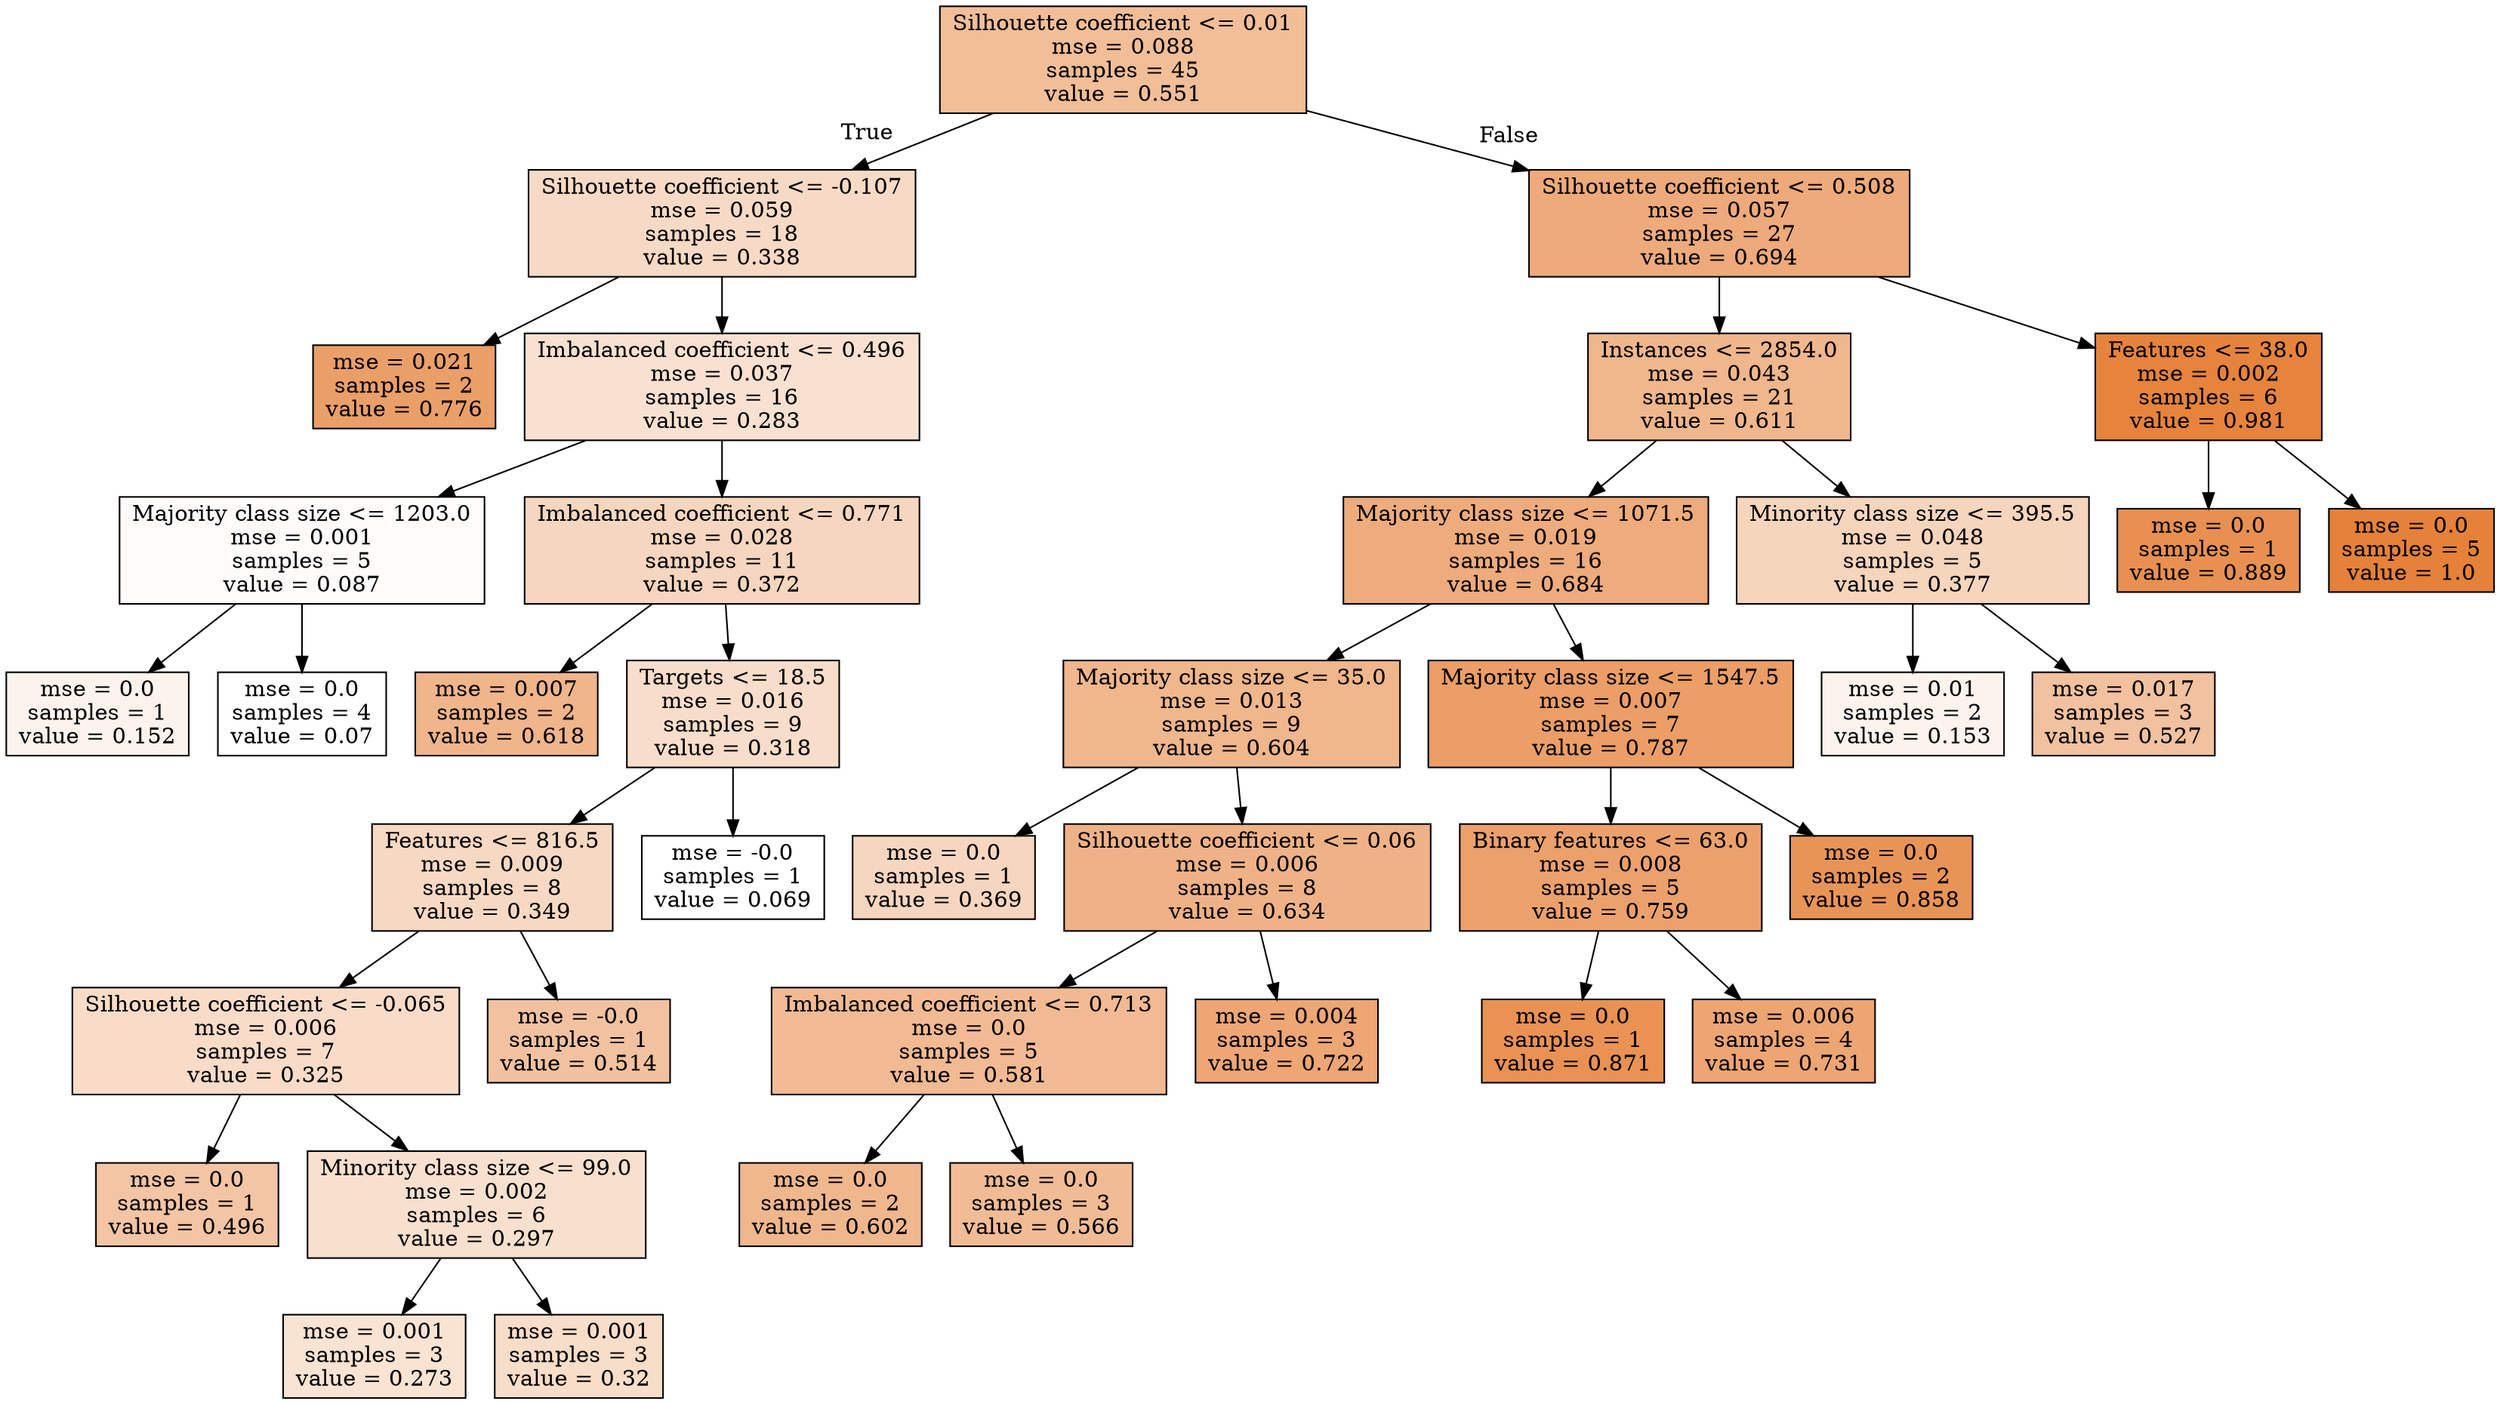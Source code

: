 digraph Tree {
node [shape=box, style="filled", color="black"] ;
0 [label="Silhouette coefficient <= 0.01\nmse = 0.088\nsamples = 45\nvalue = 0.551", fillcolor="#e5813984"] ;
1 [label="Silhouette coefficient <= -0.107\nmse = 0.059\nsamples = 18\nvalue = 0.338", fillcolor="#e581394a"] ;
0 -> 1 [labeldistance=2.5, labelangle=45, headlabel="True"] ;
2 [label="mse = 0.021\nsamples = 2\nvalue = 0.776", fillcolor="#e58139c2"] ;
1 -> 2 ;
3 [label="Imbalanced coefficient <= 0.496\nmse = 0.037\nsamples = 16\nvalue = 0.283", fillcolor="#e581393b"] ;
1 -> 3 ;
4 [label="Majority class size <= 1203.0\nmse = 0.001\nsamples = 5\nvalue = 0.087", fillcolor="#e5813905"] ;
3 -> 4 ;
5 [label="mse = 0.0\nsamples = 1\nvalue = 0.152", fillcolor="#e5813917"] ;
4 -> 5 ;
6 [label="mse = 0.0\nsamples = 4\nvalue = 0.07", fillcolor="#e5813900"] ;
4 -> 6 ;
7 [label="Imbalanced coefficient <= 0.771\nmse = 0.028\nsamples = 11\nvalue = 0.372", fillcolor="#e5813953"] ;
3 -> 7 ;
8 [label="mse = 0.007\nsamples = 2\nvalue = 0.618", fillcolor="#e5813996"] ;
7 -> 8 ;
9 [label="Targets <= 18.5\nmse = 0.016\nsamples = 9\nvalue = 0.318", fillcolor="#e5813944"] ;
7 -> 9 ;
10 [label="Features <= 816.5\nmse = 0.009\nsamples = 8\nvalue = 0.349", fillcolor="#e581394d"] ;
9 -> 10 ;
11 [label="Silhouette coefficient <= -0.065\nmse = 0.006\nsamples = 7\nvalue = 0.325", fillcolor="#e5813946"] ;
10 -> 11 ;
12 [label="mse = 0.0\nsamples = 1\nvalue = 0.496", fillcolor="#e5813975"] ;
11 -> 12 ;
13 [label="Minority class size <= 99.0\nmse = 0.002\nsamples = 6\nvalue = 0.297", fillcolor="#e581393e"] ;
11 -> 13 ;
14 [label="mse = 0.001\nsamples = 3\nvalue = 0.273", fillcolor="#e5813938"] ;
13 -> 14 ;
15 [label="mse = 0.001\nsamples = 3\nvalue = 0.32", fillcolor="#e5813945"] ;
13 -> 15 ;
16 [label="mse = -0.0\nsamples = 1\nvalue = 0.514", fillcolor="#e581397a"] ;
10 -> 16 ;
17 [label="mse = -0.0\nsamples = 1\nvalue = 0.069", fillcolor="#e5813900"] ;
9 -> 17 ;
18 [label="Silhouette coefficient <= 0.508\nmse = 0.057\nsamples = 27\nvalue = 0.694", fillcolor="#e58139ab"] ;
0 -> 18 [labeldistance=2.5, labelangle=-45, headlabel="False"] ;
19 [label="Instances <= 2854.0\nmse = 0.043\nsamples = 21\nvalue = 0.611", fillcolor="#e5813994"] ;
18 -> 19 ;
20 [label="Majority class size <= 1071.5\nmse = 0.019\nsamples = 16\nvalue = 0.684", fillcolor="#e58139a9"] ;
19 -> 20 ;
21 [label="Majority class size <= 35.0\nmse = 0.013\nsamples = 9\nvalue = 0.604", fillcolor="#e5813993"] ;
20 -> 21 ;
22 [label="mse = 0.0\nsamples = 1\nvalue = 0.369", fillcolor="#e5813952"] ;
21 -> 22 ;
23 [label="Silhouette coefficient <= 0.06\nmse = 0.006\nsamples = 8\nvalue = 0.634", fillcolor="#e581399b"] ;
21 -> 23 ;
24 [label="Imbalanced coefficient <= 0.713\nmse = 0.0\nsamples = 5\nvalue = 0.581", fillcolor="#e581398c"] ;
23 -> 24 ;
25 [label="mse = 0.0\nsamples = 2\nvalue = 0.602", fillcolor="#e5813992"] ;
24 -> 25 ;
26 [label="mse = 0.0\nsamples = 3\nvalue = 0.566", fillcolor="#e5813988"] ;
24 -> 26 ;
27 [label="mse = 0.004\nsamples = 3\nvalue = 0.722", fillcolor="#e58139b3"] ;
23 -> 27 ;
28 [label="Majority class size <= 1547.5\nmse = 0.007\nsamples = 7\nvalue = 0.787", fillcolor="#e58139c5"] ;
20 -> 28 ;
29 [label="Binary features <= 63.0\nmse = 0.008\nsamples = 5\nvalue = 0.759", fillcolor="#e58139bd"] ;
28 -> 29 ;
30 [label="mse = 0.0\nsamples = 1\nvalue = 0.871", fillcolor="#e58139dc"] ;
29 -> 30 ;
31 [label="mse = 0.006\nsamples = 4\nvalue = 0.731", fillcolor="#e58139b5"] ;
29 -> 31 ;
32 [label="mse = 0.0\nsamples = 2\nvalue = 0.858", fillcolor="#e58139d8"] ;
28 -> 32 ;
33 [label="Minority class size <= 395.5\nmse = 0.048\nsamples = 5\nvalue = 0.377", fillcolor="#e5813954"] ;
19 -> 33 ;
34 [label="mse = 0.01\nsamples = 2\nvalue = 0.153", fillcolor="#e5813917"] ;
33 -> 34 ;
35 [label="mse = 0.017\nsamples = 3\nvalue = 0.527", fillcolor="#e581397d"] ;
33 -> 35 ;
36 [label="Features <= 38.0\nmse = 0.002\nsamples = 6\nvalue = 0.981", fillcolor="#e58139fa"] ;
18 -> 36 ;
37 [label="mse = 0.0\nsamples = 1\nvalue = 0.889", fillcolor="#e58139e0"] ;
36 -> 37 ;
38 [label="mse = 0.0\nsamples = 5\nvalue = 1.0", fillcolor="#e58139ff"] ;
36 -> 38 ;
}